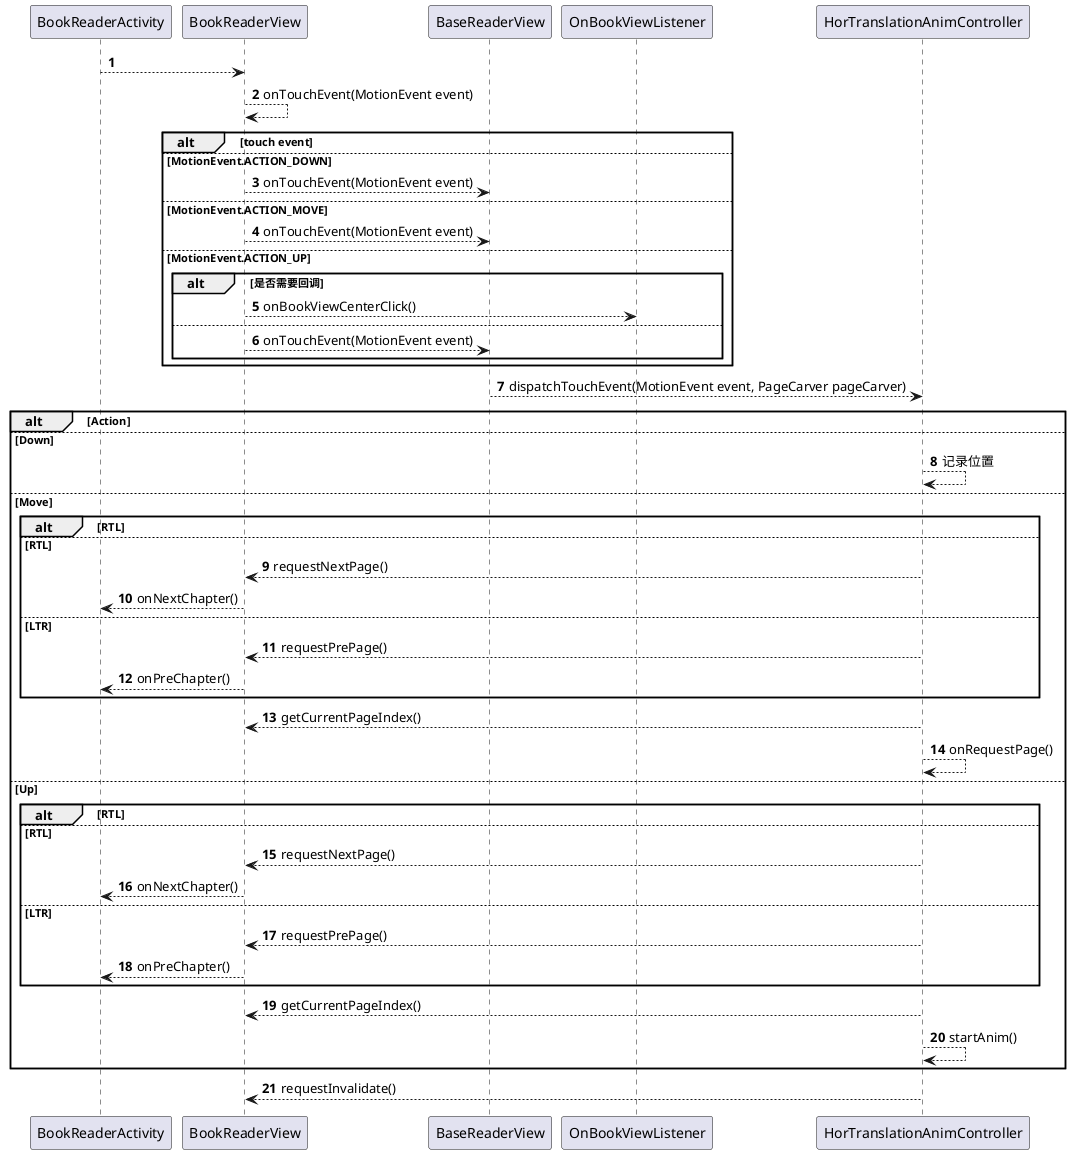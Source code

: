 @startuml
autonumber
BookReaderActivity --> BookReaderView
BookReaderView --> BookReaderView : onTouchEvent(MotionEvent event)
alt touch event
else MotionEvent.ACTION_DOWN
BookReaderView --> BaseReaderView : onTouchEvent(MotionEvent event)
else MotionEvent.ACTION_MOVE
BookReaderView --> BaseReaderView : onTouchEvent(MotionEvent event)
else MotionEvent.ACTION_UP
alt 是否需要回调
BookReaderView --> OnBookViewListener : onBookViewCenterClick()
else
BookReaderView --> BaseReaderView : onTouchEvent(MotionEvent event)
end
end

BaseReaderView --> HorTranslationAnimController : dispatchTouchEvent(MotionEvent event, PageCarver pageCarver)

alt Action
else Down
HorTranslationAnimController -->  HorTranslationAnimController : 记录位置
else Move
alt RTL
else RTL
HorTranslationAnimController --> BookReaderView : requestNextPage()
BookReaderView --> BookReaderActivity : onNextChapter()
else LTR
HorTranslationAnimController --> BookReaderView : requestPrePage()
BookReaderView --> BookReaderActivity : onPreChapter()
end
HorTranslationAnimController --> BookReaderView : getCurrentPageIndex()
HorTranslationAnimController --> HorTranslationAnimController : onRequestPage()
else Up
alt RTL
else RTL
HorTranslationAnimController --> BookReaderView : requestNextPage()
BookReaderView --> BookReaderActivity : onNextChapter()


else LTR
HorTranslationAnimController --> BookReaderView : requestPrePage()
BookReaderView --> BookReaderActivity : onPreChapter()
end
HorTranslationAnimController --> BookReaderView : getCurrentPageIndex()
HorTranslationAnimController --> HorTranslationAnimController : startAnim()
end
HorTranslationAnimController --> BookReaderView : requestInvalidate()


@enduml